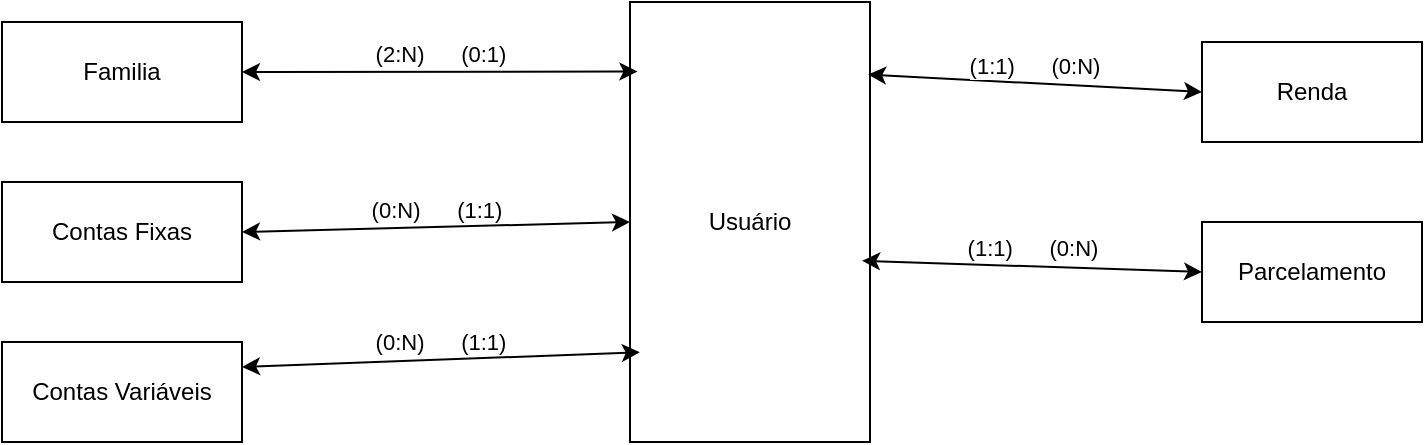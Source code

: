 <mxfile version="25.0.3">
  <diagram id="R2lEEEUBdFMjLlhIrx00" name="Page-1">
    <mxGraphModel dx="1687" dy="962" grid="1" gridSize="10" guides="1" tooltips="1" connect="1" arrows="1" fold="1" page="1" pageScale="1" pageWidth="827" pageHeight="1169" math="0" shadow="0" extFonts="Permanent Marker^https://fonts.googleapis.com/css?family=Permanent+Marker">
      <root>
        <mxCell id="0" />
        <mxCell id="1" parent="0" />
        <mxCell id="gUKPkJ_ZYgcFtQEuUZ65-1" value="Usuário" style="rounded=0;whiteSpace=wrap;html=1;" vertex="1" parent="1">
          <mxGeometry x="354" y="60" width="120" height="220" as="geometry" />
        </mxCell>
        <mxCell id="gUKPkJ_ZYgcFtQEuUZ65-2" value="Renda" style="rounded=0;whiteSpace=wrap;html=1;shadow=0;glass=0;" vertex="1" parent="1">
          <mxGeometry x="640" y="80" width="110" height="50" as="geometry" />
        </mxCell>
        <mxCell id="gUKPkJ_ZYgcFtQEuUZ65-7" value="&lt;div&gt;(1:1)&amp;nbsp; &amp;nbsp; &amp;nbsp; (0:N)&lt;/div&gt;" style="endArrow=classic;startArrow=classic;html=1;rounded=0;entryX=0;entryY=0.5;entryDx=0;entryDy=0;verticalAlign=bottom;exitX=0.992;exitY=0.165;exitDx=0;exitDy=0;exitPerimeter=0;" edge="1" parent="1" source="gUKPkJ_ZYgcFtQEuUZ65-1" target="gUKPkJ_ZYgcFtQEuUZ65-2">
          <mxGeometry width="50" height="50" relative="1" as="geometry">
            <mxPoint x="260" y="180" as="sourcePoint" />
            <mxPoint x="400" y="180" as="targetPoint" />
          </mxGeometry>
        </mxCell>
        <mxCell id="gUKPkJ_ZYgcFtQEuUZ65-8" value="Familia" style="rounded=0;whiteSpace=wrap;html=1;" vertex="1" parent="1">
          <mxGeometry x="40" y="70" width="120" height="50" as="geometry" />
        </mxCell>
        <mxCell id="gUKPkJ_ZYgcFtQEuUZ65-10" value="&lt;div&gt;(2:N)&amp;nbsp; &amp;nbsp; &amp;nbsp; (0:1)&lt;/div&gt;" style="endArrow=classic;startArrow=classic;html=1;rounded=0;entryX=0.031;entryY=0.158;entryDx=0;entryDy=0;exitX=1;exitY=0.5;exitDx=0;exitDy=0;verticalAlign=bottom;entryPerimeter=0;" edge="1" parent="1" source="gUKPkJ_ZYgcFtQEuUZ65-8" target="gUKPkJ_ZYgcFtQEuUZ65-1">
          <mxGeometry width="50" height="50" relative="1" as="geometry">
            <mxPoint x="484" y="225" as="sourcePoint" />
            <mxPoint x="610" y="75" as="targetPoint" />
          </mxGeometry>
        </mxCell>
        <mxCell id="gUKPkJ_ZYgcFtQEuUZ65-11" value="Contas Fixas" style="rounded=0;whiteSpace=wrap;html=1;" vertex="1" parent="1">
          <mxGeometry x="40" y="150" width="120" height="50" as="geometry" />
        </mxCell>
        <mxCell id="gUKPkJ_ZYgcFtQEuUZ65-12" value="&lt;div&gt;(0:N)&amp;nbsp; &amp;nbsp; &amp;nbsp; (1:1)&lt;/div&gt;" style="endArrow=classic;startArrow=classic;html=1;rounded=0;exitX=1;exitY=0.5;exitDx=0;exitDy=0;verticalAlign=bottom;entryX=0;entryY=0.5;entryDx=0;entryDy=0;" edge="1" parent="1" source="gUKPkJ_ZYgcFtQEuUZ65-11" target="gUKPkJ_ZYgcFtQEuUZ65-1">
          <mxGeometry width="50" height="50" relative="1" as="geometry">
            <mxPoint x="150" y="240" as="sourcePoint" />
            <mxPoint x="444" y="260" as="targetPoint" />
          </mxGeometry>
        </mxCell>
        <mxCell id="gUKPkJ_ZYgcFtQEuUZ65-13" value="&lt;div&gt;(0:N)&amp;nbsp; &amp;nbsp; &amp;nbsp; (1:1)&lt;/div&gt;" style="endArrow=classic;startArrow=classic;html=1;rounded=0;exitX=1;exitY=0.25;exitDx=0;exitDy=0;verticalAlign=bottom;entryX=0.041;entryY=0.796;entryDx=0;entryDy=0;entryPerimeter=0;" edge="1" parent="1" source="gUKPkJ_ZYgcFtQEuUZ65-14" target="gUKPkJ_ZYgcFtQEuUZ65-1">
          <mxGeometry width="50" height="50" relative="1" as="geometry">
            <mxPoint x="110" y="330" as="sourcePoint" />
            <mxPoint x="394" y="250" as="targetPoint" />
          </mxGeometry>
        </mxCell>
        <mxCell id="gUKPkJ_ZYgcFtQEuUZ65-14" value="Contas Variáveis" style="rounded=0;whiteSpace=wrap;html=1;" vertex="1" parent="1">
          <mxGeometry x="40" y="230" width="120" height="50" as="geometry" />
        </mxCell>
        <mxCell id="gUKPkJ_ZYgcFtQEuUZ65-15" value="Parcelamento" style="rounded=0;whiteSpace=wrap;html=1;" vertex="1" parent="1">
          <mxGeometry x="640" y="170" width="110" height="50" as="geometry" />
        </mxCell>
        <mxCell id="gUKPkJ_ZYgcFtQEuUZ65-16" value="&lt;div&gt;(1:1)&amp;nbsp; &amp;nbsp; &amp;nbsp; (0:N)&lt;/div&gt;" style="endArrow=classic;startArrow=classic;html=1;rounded=0;exitX=0.967;exitY=0.588;exitDx=0;exitDy=0;verticalAlign=bottom;entryX=0;entryY=0.5;entryDx=0;entryDy=0;exitPerimeter=0;" edge="1" parent="1" source="gUKPkJ_ZYgcFtQEuUZ65-1" target="gUKPkJ_ZYgcFtQEuUZ65-15">
          <mxGeometry width="50" height="50" relative="1" as="geometry">
            <mxPoint x="170" y="273" as="sourcePoint" />
            <mxPoint x="367" y="230" as="targetPoint" />
          </mxGeometry>
        </mxCell>
      </root>
    </mxGraphModel>
  </diagram>
</mxfile>
